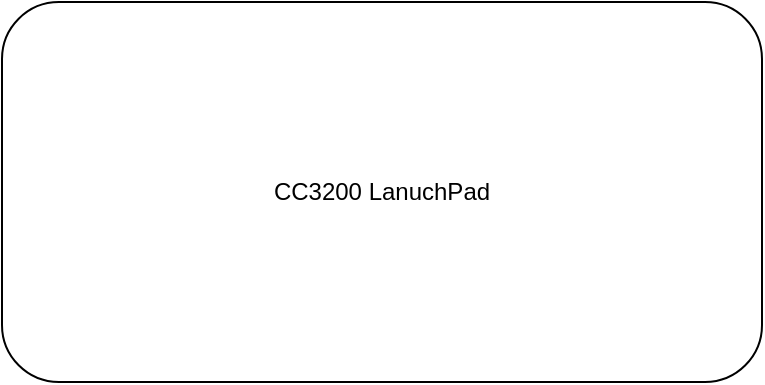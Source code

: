 <mxfile version="16.1.0" type="github">
  <diagram id="TM0S33WNv4KrTRSGpWoD" name="Page-1">
    <mxGraphModel dx="942" dy="653" grid="1" gridSize="10" guides="1" tooltips="1" connect="1" arrows="1" fold="1" page="1" pageScale="1" pageWidth="827" pageHeight="1169" math="0" shadow="0">
      <root>
        <mxCell id="0" />
        <mxCell id="1" parent="0" />
        <mxCell id="Ag9-fdOosAPF-JrcCkw--1" value="CC3200 LanuchPad" style="rounded=1;whiteSpace=wrap;html=1;" vertex="1" parent="1">
          <mxGeometry x="260" y="120" width="380" height="190" as="geometry" />
        </mxCell>
      </root>
    </mxGraphModel>
  </diagram>
</mxfile>
